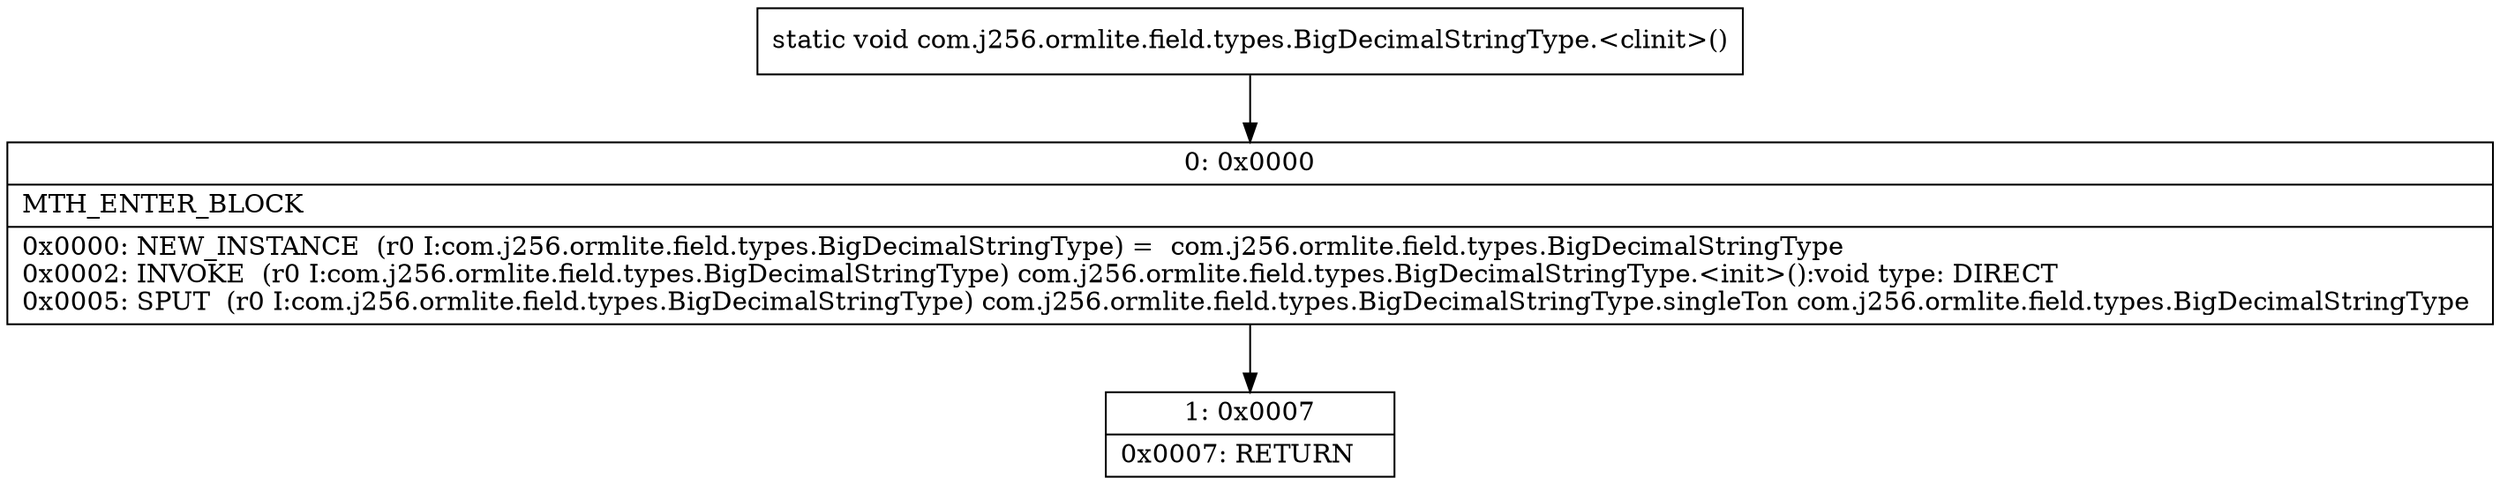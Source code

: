 digraph "CFG forcom.j256.ormlite.field.types.BigDecimalStringType.\<clinit\>()V" {
Node_0 [shape=record,label="{0\:\ 0x0000|MTH_ENTER_BLOCK\l|0x0000: NEW_INSTANCE  (r0 I:com.j256.ormlite.field.types.BigDecimalStringType) =  com.j256.ormlite.field.types.BigDecimalStringType \l0x0002: INVOKE  (r0 I:com.j256.ormlite.field.types.BigDecimalStringType) com.j256.ormlite.field.types.BigDecimalStringType.\<init\>():void type: DIRECT \l0x0005: SPUT  (r0 I:com.j256.ormlite.field.types.BigDecimalStringType) com.j256.ormlite.field.types.BigDecimalStringType.singleTon com.j256.ormlite.field.types.BigDecimalStringType \l}"];
Node_1 [shape=record,label="{1\:\ 0x0007|0x0007: RETURN   \l}"];
MethodNode[shape=record,label="{static void com.j256.ormlite.field.types.BigDecimalStringType.\<clinit\>() }"];
MethodNode -> Node_0;
Node_0 -> Node_1;
}

